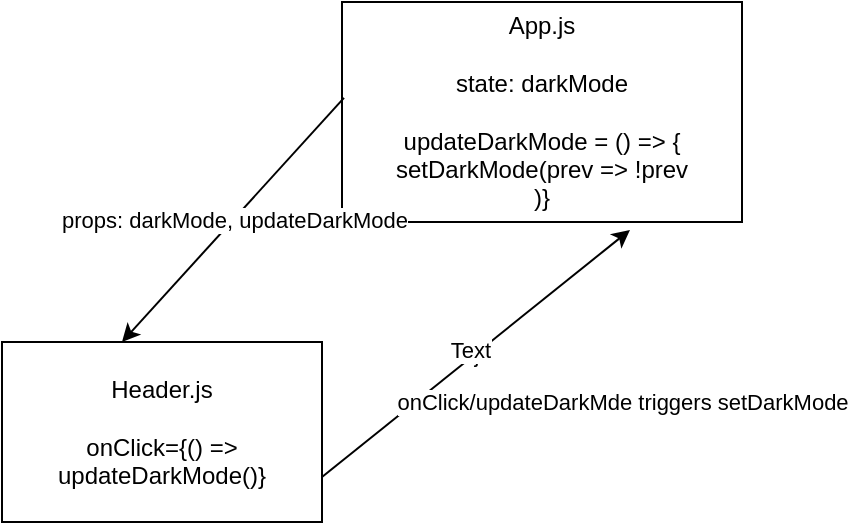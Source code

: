 <mxfile>
    <diagram id="Edp7UiTPOjjeuZ_E9vBV" name="Page-1">
        <mxGraphModel dx="733" dy="520" grid="1" gridSize="10" guides="1" tooltips="1" connect="1" arrows="1" fold="1" page="1" pageScale="1" pageWidth="850" pageHeight="1100" math="0" shadow="0">
            <root>
                <mxCell id="0"/>
                <mxCell id="1" parent="0"/>
                <mxCell id="3" value="App.js&lt;br&gt;&lt;br&gt;state: darkMode&lt;br&gt;&lt;br&gt;updateDarkMode = () =&amp;gt; {&lt;br&gt;setDarkMode(prev =&amp;gt; !prev&lt;br&gt;)}" style="whiteSpace=wrap;html=1;" parent="1" vertex="1">
                    <mxGeometry x="300" y="40" width="200" height="110" as="geometry"/>
                </mxCell>
                <mxCell id="8" style="edgeStyle=none;html=1;" parent="1" source="4" edge="1">
                    <mxGeometry relative="1" as="geometry">
                        <mxPoint x="200" y="210" as="targetPoint"/>
                    </mxGeometry>
                </mxCell>
                <mxCell id="4" value="Header.js&lt;br&gt;&lt;br&gt;onClick={() =&amp;gt; updateDarkMode()}" style="whiteSpace=wrap;html=1;" parent="1" vertex="1">
                    <mxGeometry x="130" y="210" width="160" height="90" as="geometry"/>
                </mxCell>
                <mxCell id="5" value="" style="endArrow=classic;html=1;exitX=0.005;exitY=0.436;exitDx=0;exitDy=0;exitPerimeter=0;" parent="1" source="3" edge="1">
                    <mxGeometry relative="1" as="geometry">
                        <mxPoint x="180" y="210" as="sourcePoint"/>
                        <mxPoint x="190" y="210" as="targetPoint"/>
                    </mxGeometry>
                </mxCell>
                <mxCell id="6" value="props: darkMode, updateDarkMode" style="edgeLabel;resizable=0;html=1;align=center;verticalAlign=middle;" parent="5" connectable="0" vertex="1">
                    <mxGeometry relative="1" as="geometry"/>
                </mxCell>
                <mxCell id="9" value="j" style="endArrow=classic;html=1;entryX=0.72;entryY=1.036;entryDx=0;entryDy=0;entryPerimeter=0;exitX=1;exitY=0.75;exitDx=0;exitDy=0;" edge="1" parent="1" source="4" target="3">
                    <mxGeometry relative="1" as="geometry">
                        <mxPoint x="310" y="260" as="sourcePoint"/>
                        <mxPoint x="470" y="190" as="targetPoint"/>
                    </mxGeometry>
                </mxCell>
                <mxCell id="10" value="onClick/updateDarkMde triggers setDarkMode" style="edgeLabel;resizable=0;html=1;align=center;verticalAlign=middle;" connectable="0" vertex="1" parent="9">
                    <mxGeometry relative="1" as="geometry">
                        <mxPoint x="73" y="24" as="offset"/>
                    </mxGeometry>
                </mxCell>
                <mxCell id="11" value="Text" style="edgeLabel;html=1;align=center;verticalAlign=middle;resizable=0;points=[];" vertex="1" connectable="0" parent="9">
                    <mxGeometry x="-0.013" y="3" relative="1" as="geometry">
                        <mxPoint as="offset"/>
                    </mxGeometry>
                </mxCell>
            </root>
        </mxGraphModel>
    </diagram>
</mxfile>